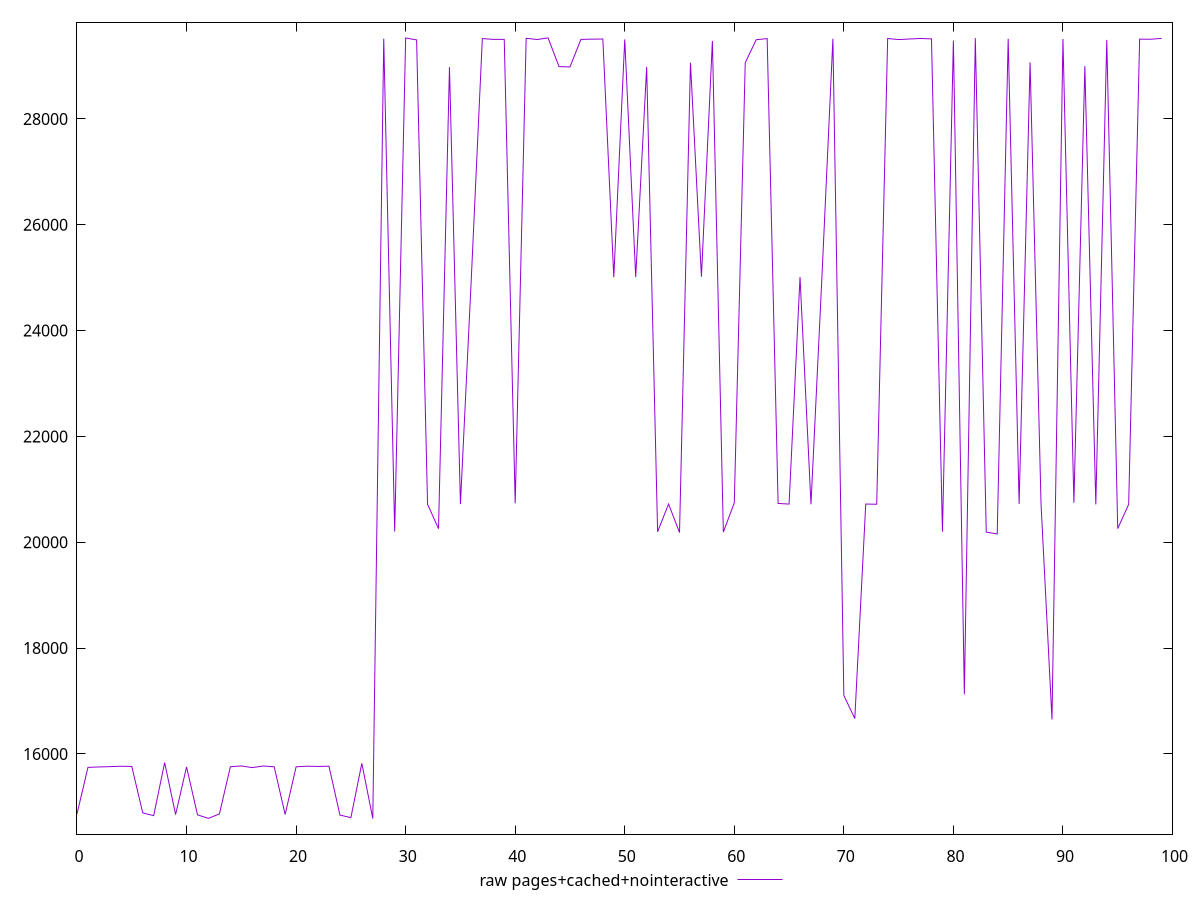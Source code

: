 $_rawPagesCachedNointeractive <<EOF
14866.0248
15745.877999999997
15753.874999999998
15759.6566
15767.026400000004
15763.450800000004
14885.2746
14833.509600000001
15835.988199999996
14854.406399999996
15754.467799999999
14848.674900000005
14782.451350000003
14866.3947
15757.621600000006
15773.3862
15741.674600000002
15771.961400000004
15757.101799999999
14855.9307
15756.403800000004
15768.4116
15763.934000000001
15768.652000000002
14844.441000000003
14796.266700000004
15823.142050000004
14779.420749999997
29516.41800000002
20203.332150000006
29529.484049999995
29493.83819999999
20717.605
20257.017900000006
28978.956999999988
20721.6248
25015.434400000006
29519.331899999986
29503.317300000006
29504.01930000002
20735.699599999996
29524.1955
29500.832849999988
29531.422649999986
28988.656499999994
28983.224249999996
29503.325850000016
29507.824049999996
29510.0484
25008.663049999996
29502.626099999987
25011.61485
28980.691749999998
20198.16775
20723.6057
20184.1243
29062.63929999999
25017.922800000015
29473.64069999999
20193.480450000003
20746.24429999999
29063.118000000013
29497.533899999995
29518.015499999998
20733.413600000007
20721.8318
25012.507449999994
20717.605
25015.398299999993
29514.467099999987
17105.14395
16668.5837
20722.594800000006
20718.573300000007
29519.956199999993
29499.887699999996
29510.661300000003
29521.085100000008
29512.67084999999
20201.094950000006
29483.33745000001
17127.376349999995
29528.36655
20191.803500000005
20156.669850000002
29515.06724999999
20724.5118
29069.45550000001
20721.848600000005
16652.0663
29510.67839999999
20747.983099999998
28998.35425000001
20715.967700000005
29493.602100000015
20258.022900000004
20716.110599999996
29508.172800000008
29506.069200000013
29522.33954999999
EOF
set key outside below
set terminal pngcairo
set output "report_00006_2020-11-02T20-21-41.718Z/largest-contentful-paint/pages+cached+nointeractive//raw.png"
set yrange [14484.380711999998:29826.462687999985]
plot $_rawPagesCachedNointeractive title "raw pages+cached+nointeractive" with line ,